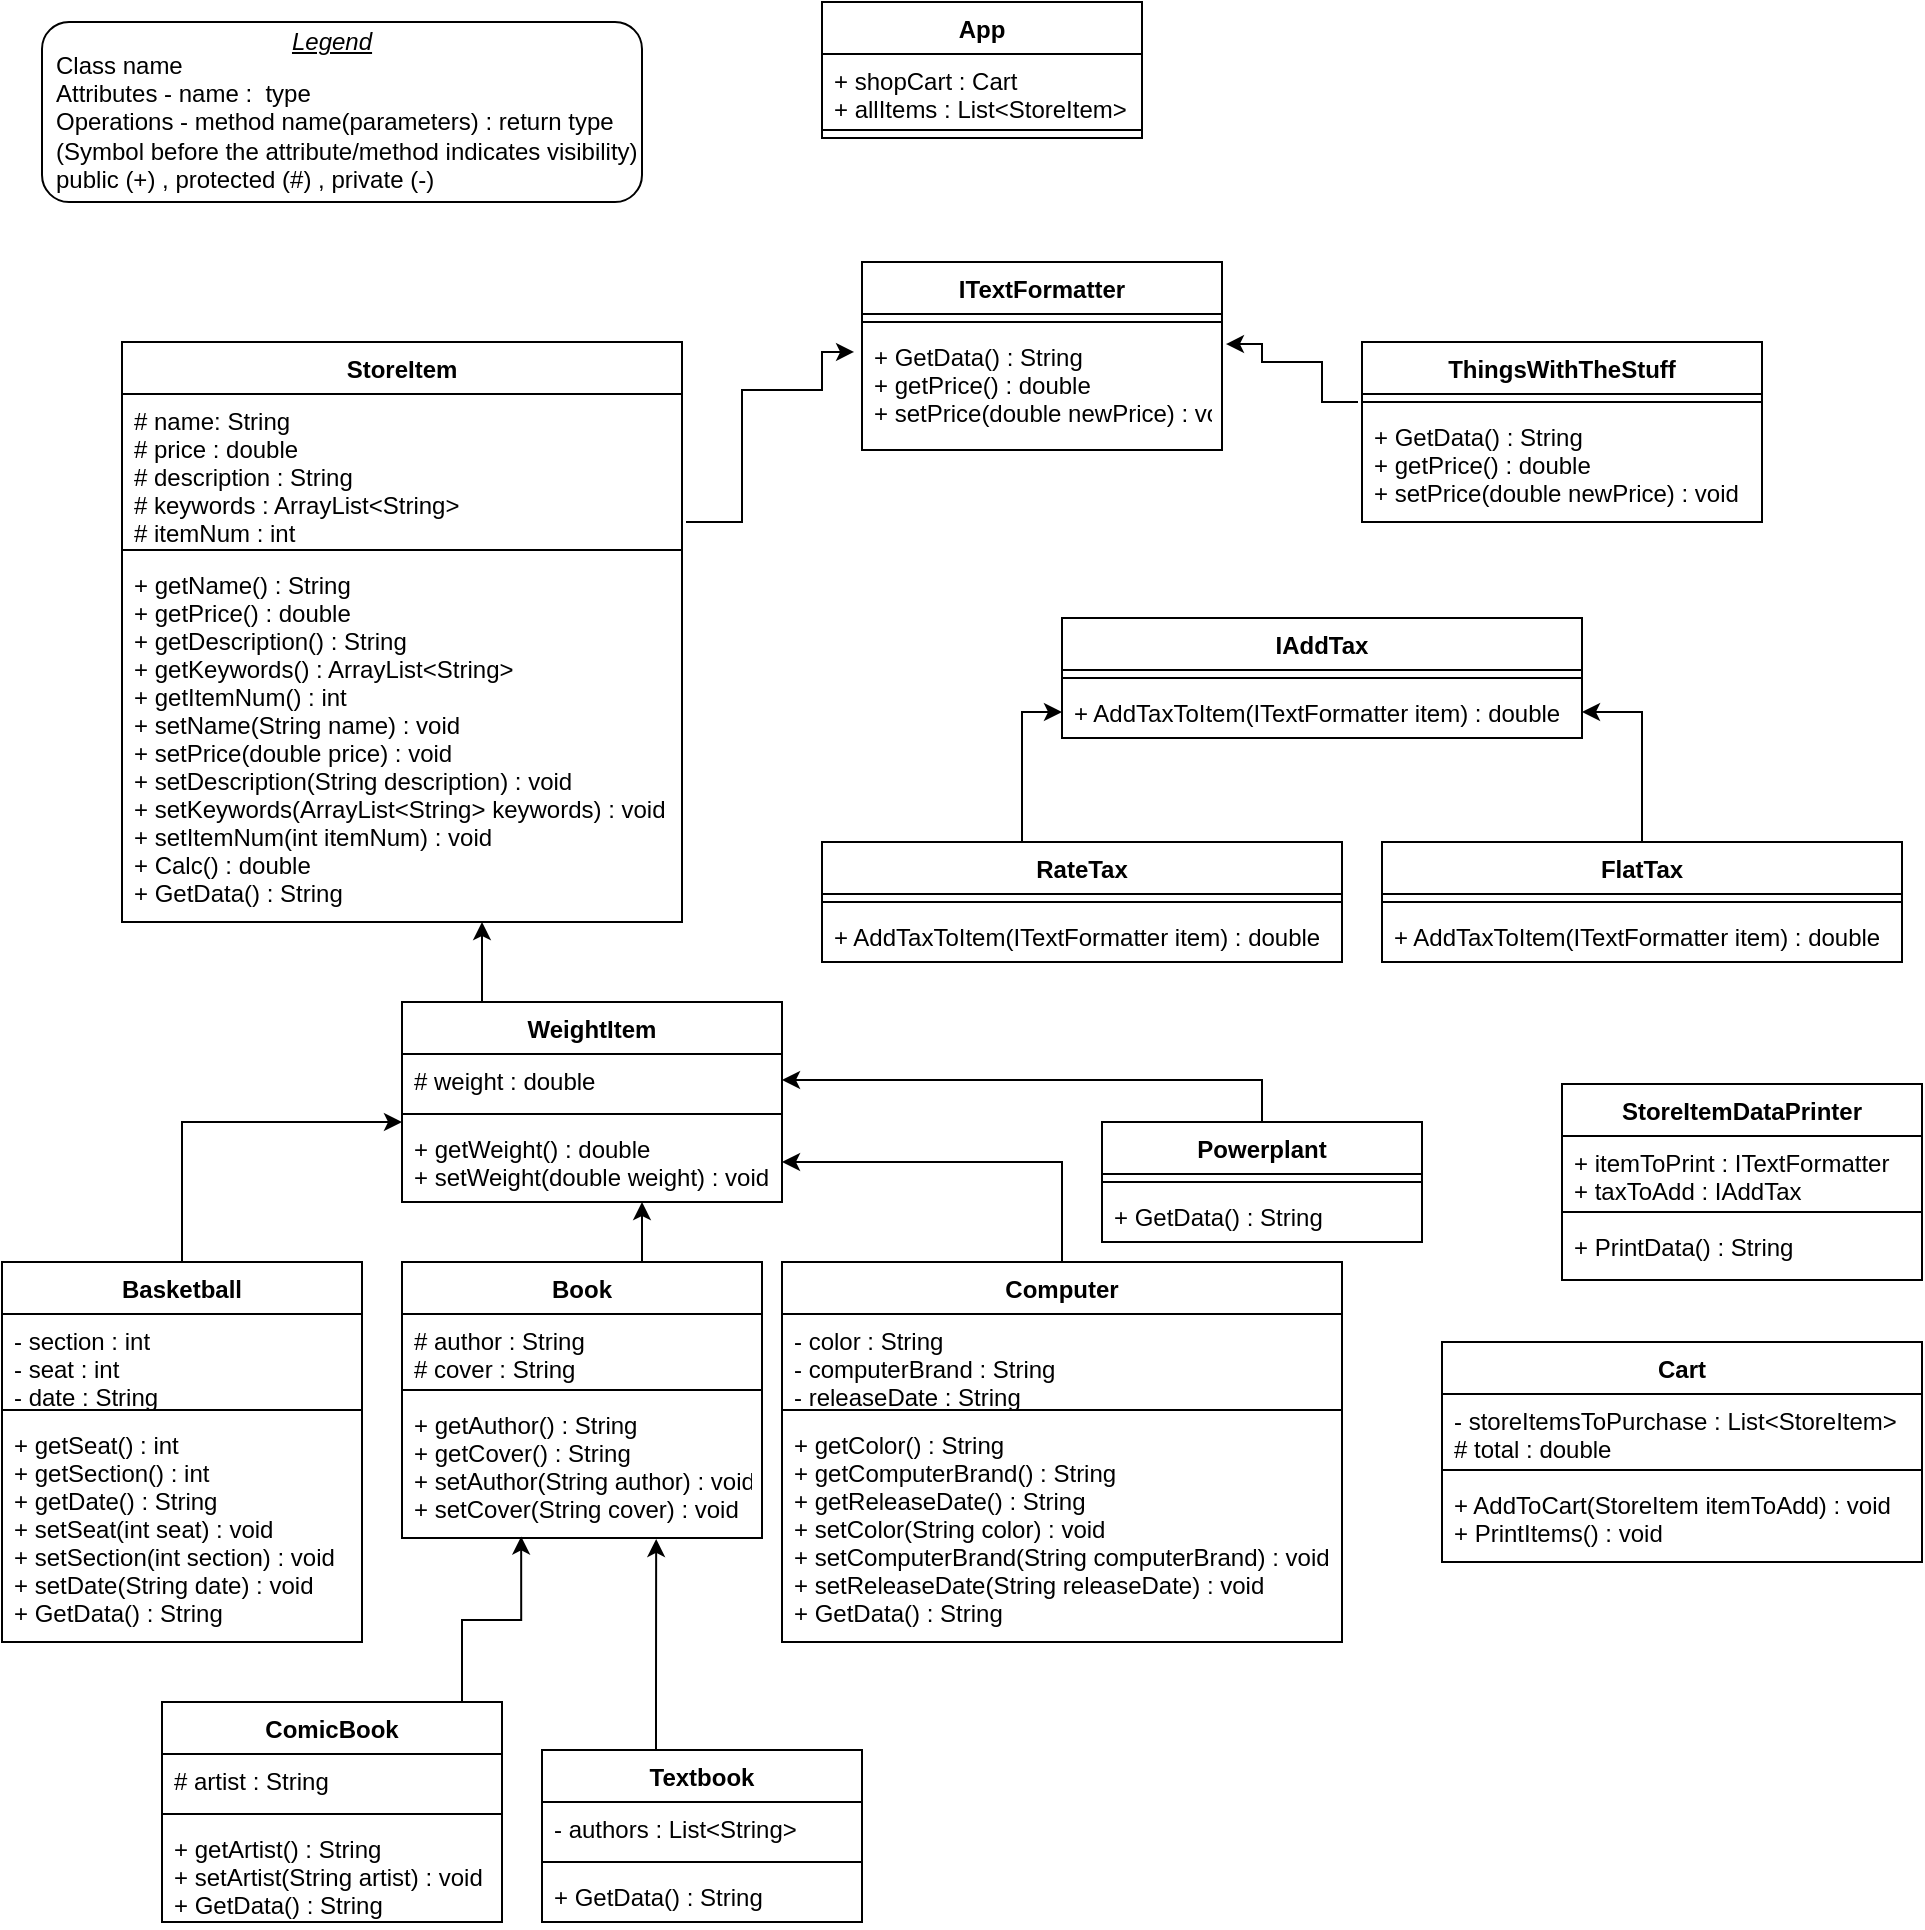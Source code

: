 <mxfile>
    <diagram id="C5RBs43oDa-KdzZeNtuy" name="Page-1">
        <mxGraphModel dx="728" dy="430" grid="1" gridSize="10" guides="1" tooltips="1" connect="1" arrows="1" fold="1" page="1" pageScale="1" pageWidth="1000" pageHeight="1000" math="0" shadow="0">
            <root>
                <mxCell id="WIyWlLk6GJQsqaUBKTNV-0"/>
                <mxCell id="WIyWlLk6GJQsqaUBKTNV-1" parent="WIyWlLk6GJQsqaUBKTNV-0"/>
                <mxCell id="McWUHRjocxMPljA4yQ9H-2" value="StoreItem" style="swimlane;fontStyle=1;align=center;verticalAlign=top;childLayout=stackLayout;horizontal=1;startSize=26;horizontalStack=0;resizeParent=1;resizeParentMax=0;resizeLast=0;collapsible=1;marginBottom=0;" parent="WIyWlLk6GJQsqaUBKTNV-1" vertex="1">
                    <mxGeometry x="70" y="180" width="280" height="290" as="geometry"/>
                </mxCell>
                <mxCell id="McWUHRjocxMPljA4yQ9H-3" value="# name: String&#10;# price : double&#10;# description : String&#10;# keywords : ArrayList&lt;String&gt;&#10;# itemNum : int" style="text;strokeColor=none;fillColor=none;align=left;verticalAlign=top;spacingLeft=4;spacingRight=4;overflow=hidden;rotatable=0;points=[[0,0.5],[1,0.5]];portConstraint=eastwest;" parent="McWUHRjocxMPljA4yQ9H-2" vertex="1">
                    <mxGeometry y="26" width="280" height="74" as="geometry"/>
                </mxCell>
                <mxCell id="McWUHRjocxMPljA4yQ9H-4" value="" style="line;strokeWidth=1;fillColor=none;align=left;verticalAlign=middle;spacingTop=-1;spacingLeft=3;spacingRight=3;rotatable=0;labelPosition=right;points=[];portConstraint=eastwest;" parent="McWUHRjocxMPljA4yQ9H-2" vertex="1">
                    <mxGeometry y="100" width="280" height="8" as="geometry"/>
                </mxCell>
                <mxCell id="McWUHRjocxMPljA4yQ9H-5" value="+ getName() : String&#10;+ getPrice() : double&#10;+ getDescription() : String&#10;+ getKeywords() : ArrayList&lt;String&gt;&#10;+ getItemNum() : int&#10;+ setName(String name) : void&#10;+ setPrice(double price) : void&#10;+ setDescription(String description) : void&#10;+ setKeywords(ArrayList&lt;String&gt; keywords) : void&#10;+ setItemNum(int itemNum) : void&#10;+ Calc() : double&#10;+ GetData() : String" style="text;strokeColor=none;fillColor=none;align=left;verticalAlign=top;spacingLeft=4;spacingRight=4;overflow=hidden;rotatable=0;points=[[0,0.5],[1,0.5]];portConstraint=eastwest;" parent="McWUHRjocxMPljA4yQ9H-2" vertex="1">
                    <mxGeometry y="108" width="280" height="182" as="geometry"/>
                </mxCell>
                <mxCell id="McWUHRjocxMPljA4yQ9H-38" value="" style="edgeStyle=orthogonalEdgeStyle;rounded=0;orthogonalLoop=1;jettySize=auto;html=1;" parent="WIyWlLk6GJQsqaUBKTNV-1" source="McWUHRjocxMPljA4yQ9H-8" target="McWUHRjocxMPljA4yQ9H-33" edge="1">
                    <mxGeometry relative="1" as="geometry">
                        <Array as="points">
                            <mxPoint x="100" y="570"/>
                        </Array>
                    </mxGeometry>
                </mxCell>
                <mxCell id="McWUHRjocxMPljA4yQ9H-8" value="Basketball" style="swimlane;fontStyle=1;align=center;verticalAlign=top;childLayout=stackLayout;horizontal=1;startSize=26;horizontalStack=0;resizeParent=1;resizeParentMax=0;resizeLast=0;collapsible=1;marginBottom=0;" parent="WIyWlLk6GJQsqaUBKTNV-1" vertex="1">
                    <mxGeometry x="10" y="640" width="180" height="190" as="geometry"/>
                </mxCell>
                <mxCell id="McWUHRjocxMPljA4yQ9H-9" value="- section : int&#10;- seat : int&#10;- date : String" style="text;strokeColor=none;fillColor=none;align=left;verticalAlign=top;spacingLeft=4;spacingRight=4;overflow=hidden;rotatable=0;points=[[0,0.5],[1,0.5]];portConstraint=eastwest;" parent="McWUHRjocxMPljA4yQ9H-8" vertex="1">
                    <mxGeometry y="26" width="180" height="44" as="geometry"/>
                </mxCell>
                <mxCell id="McWUHRjocxMPljA4yQ9H-10" value="" style="line;strokeWidth=1;fillColor=none;align=left;verticalAlign=middle;spacingTop=-1;spacingLeft=3;spacingRight=3;rotatable=0;labelPosition=right;points=[];portConstraint=eastwest;" parent="McWUHRjocxMPljA4yQ9H-8" vertex="1">
                    <mxGeometry y="70" width="180" height="8" as="geometry"/>
                </mxCell>
                <mxCell id="McWUHRjocxMPljA4yQ9H-11" value="+ getSeat() : int&#10;+ getSection() : int&#10;+ getDate() : String&#10;+ setSeat(int seat) : void&#10;+ setSection(int section) : void&#10;+ setDate(String date) : void&#10;+ GetData() : String " style="text;strokeColor=none;fillColor=none;align=left;verticalAlign=top;spacingLeft=4;spacingRight=4;overflow=hidden;rotatable=0;points=[[0,0.5],[1,0.5]];portConstraint=eastwest;" parent="McWUHRjocxMPljA4yQ9H-8" vertex="1">
                    <mxGeometry y="78" width="180" height="112" as="geometry"/>
                </mxCell>
                <mxCell id="McWUHRjocxMPljA4yQ9H-39" value="" style="edgeStyle=orthogonalEdgeStyle;rounded=0;orthogonalLoop=1;jettySize=auto;html=1;" parent="WIyWlLk6GJQsqaUBKTNV-1" source="McWUHRjocxMPljA4yQ9H-13" target="McWUHRjocxMPljA4yQ9H-33" edge="1">
                    <mxGeometry relative="1" as="geometry">
                        <Array as="points">
                            <mxPoint x="330" y="630"/>
                            <mxPoint x="330" y="630"/>
                        </Array>
                    </mxGeometry>
                </mxCell>
                <mxCell id="McWUHRjocxMPljA4yQ9H-13" value="Book" style="swimlane;fontStyle=1;align=center;verticalAlign=top;childLayout=stackLayout;horizontal=1;startSize=26;horizontalStack=0;resizeParent=1;resizeParentMax=0;resizeLast=0;collapsible=1;marginBottom=0;" parent="WIyWlLk6GJQsqaUBKTNV-1" vertex="1">
                    <mxGeometry x="210" y="640" width="180" height="138" as="geometry"/>
                </mxCell>
                <mxCell id="McWUHRjocxMPljA4yQ9H-14" value="# author : String&#10;# cover : String&#10;" style="text;strokeColor=none;fillColor=none;align=left;verticalAlign=top;spacingLeft=4;spacingRight=4;overflow=hidden;rotatable=0;points=[[0,0.5],[1,0.5]];portConstraint=eastwest;" parent="McWUHRjocxMPljA4yQ9H-13" vertex="1">
                    <mxGeometry y="26" width="180" height="34" as="geometry"/>
                </mxCell>
                <mxCell id="McWUHRjocxMPljA4yQ9H-15" value="" style="line;strokeWidth=1;fillColor=none;align=left;verticalAlign=middle;spacingTop=-1;spacingLeft=3;spacingRight=3;rotatable=0;labelPosition=right;points=[];portConstraint=eastwest;" parent="McWUHRjocxMPljA4yQ9H-13" vertex="1">
                    <mxGeometry y="60" width="180" height="8" as="geometry"/>
                </mxCell>
                <mxCell id="McWUHRjocxMPljA4yQ9H-16" value="+ getAuthor() : String&#10;+ getCover() : String&#10;+ setAuthor(String author) : void&#10;+ setCover(String cover) : void" style="text;strokeColor=none;fillColor=none;align=left;verticalAlign=top;spacingLeft=4;spacingRight=4;overflow=hidden;rotatable=0;points=[[0,0.5],[1,0.5]];portConstraint=eastwest;" parent="McWUHRjocxMPljA4yQ9H-13" vertex="1">
                    <mxGeometry y="68" width="180" height="70" as="geometry"/>
                </mxCell>
                <mxCell id="McWUHRjocxMPljA4yQ9H-124" style="edgeStyle=orthogonalEdgeStyle;rounded=0;orthogonalLoop=1;jettySize=auto;html=1;entryX=1;entryY=0.5;entryDx=0;entryDy=0;" parent="WIyWlLk6GJQsqaUBKTNV-1" source="McWUHRjocxMPljA4yQ9H-18" target="McWUHRjocxMPljA4yQ9H-33" edge="1">
                    <mxGeometry relative="1" as="geometry"/>
                </mxCell>
                <mxCell id="McWUHRjocxMPljA4yQ9H-18" value="Computer" style="swimlane;fontStyle=1;align=center;verticalAlign=top;childLayout=stackLayout;horizontal=1;startSize=26;horizontalStack=0;resizeParent=1;resizeParentMax=0;resizeLast=0;collapsible=1;marginBottom=0;" parent="WIyWlLk6GJQsqaUBKTNV-1" vertex="1">
                    <mxGeometry x="400" y="640" width="280" height="190" as="geometry"/>
                </mxCell>
                <mxCell id="McWUHRjocxMPljA4yQ9H-19" value="- color : String&#10;- computerBrand : String&#10;- releaseDate : String" style="text;strokeColor=none;fillColor=none;align=left;verticalAlign=top;spacingLeft=4;spacingRight=4;overflow=hidden;rotatable=0;points=[[0,0.5],[1,0.5]];portConstraint=eastwest;" parent="McWUHRjocxMPljA4yQ9H-18" vertex="1">
                    <mxGeometry y="26" width="280" height="44" as="geometry"/>
                </mxCell>
                <mxCell id="McWUHRjocxMPljA4yQ9H-20" value="" style="line;strokeWidth=1;fillColor=none;align=left;verticalAlign=middle;spacingTop=-1;spacingLeft=3;spacingRight=3;rotatable=0;labelPosition=right;points=[];portConstraint=eastwest;" parent="McWUHRjocxMPljA4yQ9H-18" vertex="1">
                    <mxGeometry y="70" width="280" height="8" as="geometry"/>
                </mxCell>
                <mxCell id="McWUHRjocxMPljA4yQ9H-21" value="+ getColor() : String&#10;+ getComputerBrand() : String&#10;+ getReleaseDate() : String&#10;+ setColor(String color) : void&#10;+ setComputerBrand(String computerBrand) : void&#10;+ setReleaseDate(String releaseDate) : void&#10;+ GetData() : String&#10;&#10;" style="text;strokeColor=none;fillColor=none;align=left;verticalAlign=top;spacingLeft=4;spacingRight=4;overflow=hidden;rotatable=0;points=[[0,0.5],[1,0.5]];portConstraint=eastwest;" parent="McWUHRjocxMPljA4yQ9H-18" vertex="1">
                    <mxGeometry y="78" width="280" height="112" as="geometry"/>
                </mxCell>
                <mxCell id="McWUHRjocxMPljA4yQ9H-125" style="edgeStyle=orthogonalEdgeStyle;rounded=0;orthogonalLoop=1;jettySize=auto;html=1;" parent="WIyWlLk6GJQsqaUBKTNV-1" source="McWUHRjocxMPljA4yQ9H-24" target="McWUHRjocxMPljA4yQ9H-31" edge="1">
                    <mxGeometry relative="1" as="geometry"/>
                </mxCell>
                <mxCell id="McWUHRjocxMPljA4yQ9H-24" value="Powerplant" style="swimlane;fontStyle=1;align=center;verticalAlign=top;childLayout=stackLayout;horizontal=1;startSize=26;horizontalStack=0;resizeParent=1;resizeParentMax=0;resizeLast=0;collapsible=1;marginBottom=0;" parent="WIyWlLk6GJQsqaUBKTNV-1" vertex="1">
                    <mxGeometry x="560" y="570" width="160" height="60" as="geometry"/>
                </mxCell>
                <mxCell id="McWUHRjocxMPljA4yQ9H-26" value="" style="line;strokeWidth=1;fillColor=none;align=left;verticalAlign=middle;spacingTop=-1;spacingLeft=3;spacingRight=3;rotatable=0;labelPosition=right;points=[];portConstraint=eastwest;" parent="McWUHRjocxMPljA4yQ9H-24" vertex="1">
                    <mxGeometry y="26" width="160" height="8" as="geometry"/>
                </mxCell>
                <mxCell id="McWUHRjocxMPljA4yQ9H-27" value="+ GetData() : String" style="text;strokeColor=none;fillColor=none;align=left;verticalAlign=top;spacingLeft=4;spacingRight=4;overflow=hidden;rotatable=0;points=[[0,0.5],[1,0.5]];portConstraint=eastwest;" parent="McWUHRjocxMPljA4yQ9H-24" vertex="1">
                    <mxGeometry y="34" width="160" height="26" as="geometry"/>
                </mxCell>
                <mxCell id="McWUHRjocxMPljA4yQ9H-36" value="" style="edgeStyle=orthogonalEdgeStyle;rounded=0;orthogonalLoop=1;jettySize=auto;html=1;" parent="WIyWlLk6GJQsqaUBKTNV-1" source="McWUHRjocxMPljA4yQ9H-30" target="McWUHRjocxMPljA4yQ9H-5" edge="1">
                    <mxGeometry relative="1" as="geometry">
                        <Array as="points">
                            <mxPoint x="250" y="490"/>
                            <mxPoint x="250" y="490"/>
                        </Array>
                    </mxGeometry>
                </mxCell>
                <mxCell id="McWUHRjocxMPljA4yQ9H-30" value="WeightItem" style="swimlane;fontStyle=1;align=center;verticalAlign=top;childLayout=stackLayout;horizontal=1;startSize=26;horizontalStack=0;resizeParent=1;resizeParentMax=0;resizeLast=0;collapsible=1;marginBottom=0;" parent="WIyWlLk6GJQsqaUBKTNV-1" vertex="1">
                    <mxGeometry x="210" y="510" width="190" height="100" as="geometry"/>
                </mxCell>
                <mxCell id="McWUHRjocxMPljA4yQ9H-31" value="# weight : double" style="text;strokeColor=none;fillColor=none;align=left;verticalAlign=top;spacingLeft=4;spacingRight=4;overflow=hidden;rotatable=0;points=[[0,0.5],[1,0.5]];portConstraint=eastwest;" parent="McWUHRjocxMPljA4yQ9H-30" vertex="1">
                    <mxGeometry y="26" width="190" height="26" as="geometry"/>
                </mxCell>
                <mxCell id="McWUHRjocxMPljA4yQ9H-32" value="" style="line;strokeWidth=1;fillColor=none;align=left;verticalAlign=middle;spacingTop=-1;spacingLeft=3;spacingRight=3;rotatable=0;labelPosition=right;points=[];portConstraint=eastwest;" parent="McWUHRjocxMPljA4yQ9H-30" vertex="1">
                    <mxGeometry y="52" width="190" height="8" as="geometry"/>
                </mxCell>
                <mxCell id="McWUHRjocxMPljA4yQ9H-33" value="+ getWeight() : double&#10;+ setWeight(double weight) : void" style="text;strokeColor=none;fillColor=none;align=left;verticalAlign=top;spacingLeft=4;spacingRight=4;overflow=hidden;rotatable=0;points=[[0,0.5],[1,0.5]];portConstraint=eastwest;" parent="McWUHRjocxMPljA4yQ9H-30" vertex="1">
                    <mxGeometry y="60" width="190" height="40" as="geometry"/>
                </mxCell>
                <mxCell id="McWUHRjocxMPljA4yQ9H-135" style="edgeStyle=orthogonalEdgeStyle;rounded=0;orthogonalLoop=1;jettySize=auto;html=1;entryX=0.331;entryY=0.989;entryDx=0;entryDy=0;entryPerimeter=0;" parent="WIyWlLk6GJQsqaUBKTNV-1" source="McWUHRjocxMPljA4yQ9H-52" target="McWUHRjocxMPljA4yQ9H-16" edge="1">
                    <mxGeometry relative="1" as="geometry">
                        <Array as="points">
                            <mxPoint x="240" y="819"/>
                            <mxPoint x="270" y="819"/>
                        </Array>
                    </mxGeometry>
                </mxCell>
                <mxCell id="McWUHRjocxMPljA4yQ9H-52" value="ComicBook" style="swimlane;fontStyle=1;align=center;verticalAlign=top;childLayout=stackLayout;horizontal=1;startSize=26;horizontalStack=0;resizeParent=1;resizeParentMax=0;resizeLast=0;collapsible=1;marginBottom=0;" parent="WIyWlLk6GJQsqaUBKTNV-1" vertex="1">
                    <mxGeometry x="90" y="860" width="170" height="110" as="geometry"/>
                </mxCell>
                <mxCell id="McWUHRjocxMPljA4yQ9H-53" value="# artist : String" style="text;strokeColor=none;fillColor=none;align=left;verticalAlign=top;spacingLeft=4;spacingRight=4;overflow=hidden;rotatable=0;points=[[0,0.5],[1,0.5]];portConstraint=eastwest;" parent="McWUHRjocxMPljA4yQ9H-52" vertex="1">
                    <mxGeometry y="26" width="170" height="26" as="geometry"/>
                </mxCell>
                <mxCell id="McWUHRjocxMPljA4yQ9H-54" value="" style="line;strokeWidth=1;fillColor=none;align=left;verticalAlign=middle;spacingTop=-1;spacingLeft=3;spacingRight=3;rotatable=0;labelPosition=right;points=[];portConstraint=eastwest;" parent="McWUHRjocxMPljA4yQ9H-52" vertex="1">
                    <mxGeometry y="52" width="170" height="8" as="geometry"/>
                </mxCell>
                <mxCell id="McWUHRjocxMPljA4yQ9H-55" value="+ getArtist() : String&#10;+ setArtist(String artist) : void&#10;+ GetData() : String" style="text;strokeColor=none;fillColor=none;align=left;verticalAlign=top;spacingLeft=4;spacingRight=4;overflow=hidden;rotatable=0;points=[[0,0.5],[1,0.5]];portConstraint=eastwest;" parent="McWUHRjocxMPljA4yQ9H-52" vertex="1">
                    <mxGeometry y="60" width="170" height="50" as="geometry"/>
                </mxCell>
                <mxCell id="McWUHRjocxMPljA4yQ9H-134" style="edgeStyle=orthogonalEdgeStyle;rounded=0;orthogonalLoop=1;jettySize=auto;html=1;entryX=0.706;entryY=1.007;entryDx=0;entryDy=0;entryPerimeter=0;" parent="WIyWlLk6GJQsqaUBKTNV-1" source="McWUHRjocxMPljA4yQ9H-58" target="McWUHRjocxMPljA4yQ9H-16" edge="1">
                    <mxGeometry relative="1" as="geometry">
                        <Array as="points">
                            <mxPoint x="337" y="860"/>
                            <mxPoint x="337" y="860"/>
                        </Array>
                    </mxGeometry>
                </mxCell>
                <mxCell id="McWUHRjocxMPljA4yQ9H-58" value="Textbook&#10;" style="swimlane;fontStyle=1;align=center;verticalAlign=top;childLayout=stackLayout;horizontal=1;startSize=26;horizontalStack=0;resizeParent=1;resizeParentMax=0;resizeLast=0;collapsible=1;marginBottom=0;" parent="WIyWlLk6GJQsqaUBKTNV-1" vertex="1">
                    <mxGeometry x="280" y="884" width="160" height="86" as="geometry"/>
                </mxCell>
                <mxCell id="McWUHRjocxMPljA4yQ9H-59" value="- authors : List&lt;String&gt;" style="text;strokeColor=none;fillColor=none;align=left;verticalAlign=top;spacingLeft=4;spacingRight=4;overflow=hidden;rotatable=0;points=[[0,0.5],[1,0.5]];portConstraint=eastwest;" parent="McWUHRjocxMPljA4yQ9H-58" vertex="1">
                    <mxGeometry y="26" width="160" height="26" as="geometry"/>
                </mxCell>
                <mxCell id="McWUHRjocxMPljA4yQ9H-60" value="" style="line;strokeWidth=1;fillColor=none;align=left;verticalAlign=middle;spacingTop=-1;spacingLeft=3;spacingRight=3;rotatable=0;labelPosition=right;points=[];portConstraint=eastwest;" parent="McWUHRjocxMPljA4yQ9H-58" vertex="1">
                    <mxGeometry y="52" width="160" height="8" as="geometry"/>
                </mxCell>
                <mxCell id="McWUHRjocxMPljA4yQ9H-61" value="+ GetData() : String" style="text;strokeColor=none;fillColor=none;align=left;verticalAlign=top;spacingLeft=4;spacingRight=4;overflow=hidden;rotatable=0;points=[[0,0.5],[1,0.5]];portConstraint=eastwest;" parent="McWUHRjocxMPljA4yQ9H-58" vertex="1">
                    <mxGeometry y="60" width="160" height="26" as="geometry"/>
                </mxCell>
                <mxCell id="McWUHRjocxMPljA4yQ9H-71" value="ThingsWithTheStuff" style="swimlane;fontStyle=1;align=center;verticalAlign=top;childLayout=stackLayout;horizontal=1;startSize=26;horizontalStack=0;resizeParent=1;resizeParentMax=0;resizeLast=0;collapsible=1;marginBottom=0;" parent="WIyWlLk6GJQsqaUBKTNV-1" vertex="1">
                    <mxGeometry x="690" y="180" width="200" height="90" as="geometry"/>
                </mxCell>
                <mxCell id="McWUHRjocxMPljA4yQ9H-73" value="" style="line;strokeWidth=1;fillColor=none;align=left;verticalAlign=middle;spacingTop=-1;spacingLeft=3;spacingRight=3;rotatable=0;labelPosition=right;points=[];portConstraint=eastwest;" parent="McWUHRjocxMPljA4yQ9H-71" vertex="1">
                    <mxGeometry y="26" width="200" height="8" as="geometry"/>
                </mxCell>
                <mxCell id="McWUHRjocxMPljA4yQ9H-74" value="+ GetData() : String&#10;+ getPrice() : double&#10;+ setPrice(double newPrice) : void" style="text;strokeColor=none;fillColor=none;align=left;verticalAlign=top;spacingLeft=4;spacingRight=4;overflow=hidden;rotatable=0;points=[[0,0.5],[1,0.5]];portConstraint=eastwest;" parent="McWUHRjocxMPljA4yQ9H-71" vertex="1">
                    <mxGeometry y="34" width="200" height="56" as="geometry"/>
                </mxCell>
                <mxCell id="McWUHRjocxMPljA4yQ9H-84" value="ITextFormatter" style="swimlane;fontStyle=1;align=center;verticalAlign=top;childLayout=stackLayout;horizontal=1;startSize=26;horizontalStack=0;resizeParent=1;resizeParentMax=0;resizeLast=0;collapsible=1;marginBottom=0;" parent="WIyWlLk6GJQsqaUBKTNV-1" vertex="1">
                    <mxGeometry x="440" y="140" width="180" height="94" as="geometry"/>
                </mxCell>
                <mxCell id="McWUHRjocxMPljA4yQ9H-86" value="" style="line;strokeWidth=1;fillColor=none;align=left;verticalAlign=middle;spacingTop=-1;spacingLeft=3;spacingRight=3;rotatable=0;labelPosition=right;points=[];portConstraint=eastwest;" parent="McWUHRjocxMPljA4yQ9H-84" vertex="1">
                    <mxGeometry y="26" width="180" height="8" as="geometry"/>
                </mxCell>
                <mxCell id="McWUHRjocxMPljA4yQ9H-87" value="+ GetData() : String&#10;+ getPrice() : double&#10;+ setPrice(double newPrice) : void" style="text;strokeColor=none;fillColor=none;align=left;verticalAlign=top;spacingLeft=4;spacingRight=4;overflow=hidden;rotatable=0;points=[[0,0.5],[1,0.5]];portConstraint=eastwest;" parent="McWUHRjocxMPljA4yQ9H-84" vertex="1">
                    <mxGeometry y="34" width="180" height="60" as="geometry"/>
                </mxCell>
                <mxCell id="McWUHRjocxMPljA4yQ9H-92" value="IAddTax" style="swimlane;fontStyle=1;align=center;verticalAlign=top;childLayout=stackLayout;horizontal=1;startSize=26;horizontalStack=0;resizeParent=1;resizeParentMax=0;resizeLast=0;collapsible=1;marginBottom=0;" parent="WIyWlLk6GJQsqaUBKTNV-1" vertex="1">
                    <mxGeometry x="540" y="318" width="260" height="60" as="geometry"/>
                </mxCell>
                <mxCell id="McWUHRjocxMPljA4yQ9H-94" value="" style="line;strokeWidth=1;fillColor=none;align=left;verticalAlign=middle;spacingTop=-1;spacingLeft=3;spacingRight=3;rotatable=0;labelPosition=right;points=[];portConstraint=eastwest;" parent="McWUHRjocxMPljA4yQ9H-92" vertex="1">
                    <mxGeometry y="26" width="260" height="8" as="geometry"/>
                </mxCell>
                <mxCell id="McWUHRjocxMPljA4yQ9H-95" value="+ AddTaxToItem(ITextFormatter item) : double" style="text;strokeColor=none;fillColor=none;align=left;verticalAlign=top;spacingLeft=4;spacingRight=4;overflow=hidden;rotatable=0;points=[[0,0.5],[1,0.5]];portConstraint=eastwest;" parent="McWUHRjocxMPljA4yQ9H-92" vertex="1">
                    <mxGeometry y="34" width="260" height="26" as="geometry"/>
                </mxCell>
                <mxCell id="McWUHRjocxMPljA4yQ9H-130" value="" style="edgeStyle=orthogonalEdgeStyle;rounded=0;orthogonalLoop=1;jettySize=auto;html=1;" parent="WIyWlLk6GJQsqaUBKTNV-1" source="McWUHRjocxMPljA4yQ9H-100" target="McWUHRjocxMPljA4yQ9H-95" edge="1">
                    <mxGeometry relative="1" as="geometry">
                        <Array as="points">
                            <mxPoint x="520" y="365"/>
                        </Array>
                    </mxGeometry>
                </mxCell>
                <mxCell id="McWUHRjocxMPljA4yQ9H-100" value="RateTax" style="swimlane;fontStyle=1;align=center;verticalAlign=top;childLayout=stackLayout;horizontal=1;startSize=26;horizontalStack=0;resizeParent=1;resizeParentMax=0;resizeLast=0;collapsible=1;marginBottom=0;" parent="WIyWlLk6GJQsqaUBKTNV-1" vertex="1">
                    <mxGeometry x="420" y="430" width="260" height="60" as="geometry"/>
                </mxCell>
                <mxCell id="McWUHRjocxMPljA4yQ9H-102" value="" style="line;strokeWidth=1;fillColor=none;align=left;verticalAlign=middle;spacingTop=-1;spacingLeft=3;spacingRight=3;rotatable=0;labelPosition=right;points=[];portConstraint=eastwest;" parent="McWUHRjocxMPljA4yQ9H-100" vertex="1">
                    <mxGeometry y="26" width="260" height="8" as="geometry"/>
                </mxCell>
                <mxCell id="McWUHRjocxMPljA4yQ9H-103" value="+ AddTaxToItem(ITextFormatter item) : double" style="text;strokeColor=none;fillColor=none;align=left;verticalAlign=top;spacingLeft=4;spacingRight=4;overflow=hidden;rotatable=0;points=[[0,0.5],[1,0.5]];portConstraint=eastwest;" parent="McWUHRjocxMPljA4yQ9H-100" vertex="1">
                    <mxGeometry y="34" width="260" height="26" as="geometry"/>
                </mxCell>
                <mxCell id="McWUHRjocxMPljA4yQ9H-131" value="" style="edgeStyle=orthogonalEdgeStyle;rounded=0;orthogonalLoop=1;jettySize=auto;html=1;" parent="WIyWlLk6GJQsqaUBKTNV-1" source="McWUHRjocxMPljA4yQ9H-106" target="McWUHRjocxMPljA4yQ9H-95" edge="1">
                    <mxGeometry relative="1" as="geometry"/>
                </mxCell>
                <mxCell id="McWUHRjocxMPljA4yQ9H-106" value="FlatTax" style="swimlane;fontStyle=1;align=center;verticalAlign=top;childLayout=stackLayout;horizontal=1;startSize=26;horizontalStack=0;resizeParent=1;resizeParentMax=0;resizeLast=0;collapsible=1;marginBottom=0;" parent="WIyWlLk6GJQsqaUBKTNV-1" vertex="1">
                    <mxGeometry x="700" y="430" width="260" height="60" as="geometry"/>
                </mxCell>
                <mxCell id="McWUHRjocxMPljA4yQ9H-108" value="" style="line;strokeWidth=1;fillColor=none;align=left;verticalAlign=middle;spacingTop=-1;spacingLeft=3;spacingRight=3;rotatable=0;labelPosition=right;points=[];portConstraint=eastwest;" parent="McWUHRjocxMPljA4yQ9H-106" vertex="1">
                    <mxGeometry y="26" width="260" height="8" as="geometry"/>
                </mxCell>
                <mxCell id="McWUHRjocxMPljA4yQ9H-109" value="+ AddTaxToItem(ITextFormatter item) : double" style="text;strokeColor=none;fillColor=none;align=left;verticalAlign=top;spacingLeft=4;spacingRight=4;overflow=hidden;rotatable=0;points=[[0,0.5],[1,0.5]];portConstraint=eastwest;" parent="McWUHRjocxMPljA4yQ9H-106" vertex="1">
                    <mxGeometry y="34" width="260" height="26" as="geometry"/>
                </mxCell>
                <mxCell id="McWUHRjocxMPljA4yQ9H-120" value="App" style="swimlane;fontStyle=1;align=center;verticalAlign=top;childLayout=stackLayout;horizontal=1;startSize=26;horizontalStack=0;resizeParent=1;resizeParentMax=0;resizeLast=0;collapsible=1;marginBottom=0;" parent="WIyWlLk6GJQsqaUBKTNV-1" vertex="1">
                    <mxGeometry x="420" y="10" width="160" height="68" as="geometry"/>
                </mxCell>
                <mxCell id="McWUHRjocxMPljA4yQ9H-121" value="+ shopCart : Cart&#10;+ allItems : List&lt;StoreItem&gt;" style="text;strokeColor=none;fillColor=none;align=left;verticalAlign=top;spacingLeft=4;spacingRight=4;overflow=hidden;rotatable=0;points=[[0,0.5],[1,0.5]];portConstraint=eastwest;" parent="McWUHRjocxMPljA4yQ9H-120" vertex="1">
                    <mxGeometry y="26" width="160" height="34" as="geometry"/>
                </mxCell>
                <mxCell id="McWUHRjocxMPljA4yQ9H-122" value="" style="line;strokeWidth=1;fillColor=none;align=left;verticalAlign=middle;spacingTop=-1;spacingLeft=3;spacingRight=3;rotatable=0;labelPosition=right;points=[];portConstraint=eastwest;" parent="McWUHRjocxMPljA4yQ9H-120" vertex="1">
                    <mxGeometry y="60" width="160" height="8" as="geometry"/>
                </mxCell>
                <mxCell id="McWUHRjocxMPljA4yQ9H-126" value="StoreItemDataPrinter" style="swimlane;fontStyle=1;align=center;verticalAlign=top;childLayout=stackLayout;horizontal=1;startSize=26;horizontalStack=0;resizeParent=1;resizeParentMax=0;resizeLast=0;collapsible=1;marginBottom=0;" parent="WIyWlLk6GJQsqaUBKTNV-1" vertex="1">
                    <mxGeometry x="790" y="551" width="180" height="98" as="geometry"/>
                </mxCell>
                <mxCell id="McWUHRjocxMPljA4yQ9H-127" value="+ itemToPrint : ITextFormatter&#10;+ taxToAdd : IAddTax" style="text;strokeColor=none;fillColor=none;align=left;verticalAlign=top;spacingLeft=4;spacingRight=4;overflow=hidden;rotatable=0;points=[[0,0.5],[1,0.5]];portConstraint=eastwest;" parent="McWUHRjocxMPljA4yQ9H-126" vertex="1">
                    <mxGeometry y="26" width="180" height="34" as="geometry"/>
                </mxCell>
                <mxCell id="McWUHRjocxMPljA4yQ9H-128" value="" style="line;strokeWidth=1;fillColor=none;align=left;verticalAlign=middle;spacingTop=-1;spacingLeft=3;spacingRight=3;rotatable=0;labelPosition=right;points=[];portConstraint=eastwest;" parent="McWUHRjocxMPljA4yQ9H-126" vertex="1">
                    <mxGeometry y="60" width="180" height="8" as="geometry"/>
                </mxCell>
                <mxCell id="McWUHRjocxMPljA4yQ9H-129" value="+ PrintData() : String" style="text;strokeColor=none;fillColor=none;align=left;verticalAlign=top;spacingLeft=4;spacingRight=4;overflow=hidden;rotatable=0;points=[[0,0.5],[1,0.5]];portConstraint=eastwest;" parent="McWUHRjocxMPljA4yQ9H-126" vertex="1">
                    <mxGeometry y="68" width="180" height="30" as="geometry"/>
                </mxCell>
                <mxCell id="McWUHRjocxMPljA4yQ9H-132" style="edgeStyle=orthogonalEdgeStyle;rounded=0;orthogonalLoop=1;jettySize=auto;html=1;entryX=1.011;entryY=0.117;entryDx=0;entryDy=0;entryPerimeter=0;" parent="WIyWlLk6GJQsqaUBKTNV-1" target="McWUHRjocxMPljA4yQ9H-87" edge="1">
                    <mxGeometry relative="1" as="geometry">
                        <mxPoint x="688" y="210" as="sourcePoint"/>
                        <Array as="points">
                            <mxPoint x="688" y="210"/>
                            <mxPoint x="670" y="210"/>
                            <mxPoint x="670" y="190"/>
                            <mxPoint x="640" y="190"/>
                            <mxPoint x="640" y="181"/>
                        </Array>
                    </mxGeometry>
                </mxCell>
                <mxCell id="McWUHRjocxMPljA4yQ9H-133" style="edgeStyle=orthogonalEdgeStyle;rounded=0;orthogonalLoop=1;jettySize=auto;html=1;entryX=-0.022;entryY=0.183;entryDx=0;entryDy=0;entryPerimeter=0;" parent="WIyWlLk6GJQsqaUBKTNV-1" target="McWUHRjocxMPljA4yQ9H-87" edge="1">
                    <mxGeometry relative="1" as="geometry">
                        <mxPoint x="352" y="270" as="sourcePoint"/>
                        <Array as="points">
                            <mxPoint x="380" y="270"/>
                            <mxPoint x="380" y="204"/>
                            <mxPoint x="420" y="204"/>
                            <mxPoint x="420" y="185"/>
                        </Array>
                    </mxGeometry>
                </mxCell>
                <mxCell id="McWUHRjocxMPljA4yQ9H-136" value="Cart" style="swimlane;fontStyle=1;align=center;verticalAlign=top;childLayout=stackLayout;horizontal=1;startSize=26;horizontalStack=0;resizeParent=1;resizeParentMax=0;resizeLast=0;collapsible=1;marginBottom=0;" parent="WIyWlLk6GJQsqaUBKTNV-1" vertex="1">
                    <mxGeometry x="730" y="680" width="240" height="110" as="geometry"/>
                </mxCell>
                <mxCell id="McWUHRjocxMPljA4yQ9H-137" value="- storeItemsToPurchase : List&lt;StoreItem&gt;&#10;# total : double" style="text;strokeColor=none;fillColor=none;align=left;verticalAlign=top;spacingLeft=4;spacingRight=4;overflow=hidden;rotatable=0;points=[[0,0.5],[1,0.5]];portConstraint=eastwest;" parent="McWUHRjocxMPljA4yQ9H-136" vertex="1">
                    <mxGeometry y="26" width="240" height="34" as="geometry"/>
                </mxCell>
                <mxCell id="McWUHRjocxMPljA4yQ9H-138" value="" style="line;strokeWidth=1;fillColor=none;align=left;verticalAlign=middle;spacingTop=-1;spacingLeft=3;spacingRight=3;rotatable=0;labelPosition=right;points=[];portConstraint=eastwest;" parent="McWUHRjocxMPljA4yQ9H-136" vertex="1">
                    <mxGeometry y="60" width="240" height="8" as="geometry"/>
                </mxCell>
                <mxCell id="McWUHRjocxMPljA4yQ9H-139" value="+ AddToCart(StoreItem itemToAdd) : void&#10;+ PrintItems() : void" style="text;strokeColor=none;fillColor=none;align=left;verticalAlign=top;spacingLeft=4;spacingRight=4;overflow=hidden;rotatable=0;points=[[0,0.5],[1,0.5]];portConstraint=eastwest;" parent="McWUHRjocxMPljA4yQ9H-136" vertex="1">
                    <mxGeometry y="68" width="240" height="42" as="geometry"/>
                </mxCell>
                <mxCell id="rfEXJWrHKDUlgpVD4WG_-1" value="" style="rounded=1;whiteSpace=wrap;html=1;align=center;" parent="WIyWlLk6GJQsqaUBKTNV-1" vertex="1">
                    <mxGeometry x="30" y="20" width="300" height="90" as="geometry"/>
                </mxCell>
                <mxCell id="rfEXJWrHKDUlgpVD4WG_-2" value="&lt;i&gt;&lt;u&gt;Legend&lt;/u&gt;&lt;/i&gt;" style="text;html=1;strokeColor=none;fillColor=none;align=center;verticalAlign=middle;whiteSpace=wrap;rounded=0;" parent="WIyWlLk6GJQsqaUBKTNV-1" vertex="1">
                    <mxGeometry x="155" y="20" width="40" height="20" as="geometry"/>
                </mxCell>
                <mxCell id="rfEXJWrHKDUlgpVD4WG_-7" value="Class name&lt;br&gt;Attributes - name :&amp;nbsp; type&lt;br&gt;Operations - method name(parameters) : return type&lt;br&gt;(Symbol before the attribute/method indicates visibility)&lt;br&gt;public (+) , protected (#) , private (-)" style="text;html=1;strokeColor=none;fillColor=none;align=left;verticalAlign=middle;whiteSpace=wrap;rounded=0;" parent="WIyWlLk6GJQsqaUBKTNV-1" vertex="1">
                    <mxGeometry x="35" y="50" width="295" height="40" as="geometry"/>
                </mxCell>
                <mxCell id="rfEXJWrHKDUlgpVD4WG_-9" style="edgeStyle=orthogonalEdgeStyle;rounded=0;orthogonalLoop=1;jettySize=auto;html=1;exitX=0.5;exitY=1;exitDx=0;exitDy=0;" parent="WIyWlLk6GJQsqaUBKTNV-1" source="rfEXJWrHKDUlgpVD4WG_-7" target="rfEXJWrHKDUlgpVD4WG_-7" edge="1">
                    <mxGeometry relative="1" as="geometry"/>
                </mxCell>
            </root>
        </mxGraphModel>
    </diagram>
</mxfile>